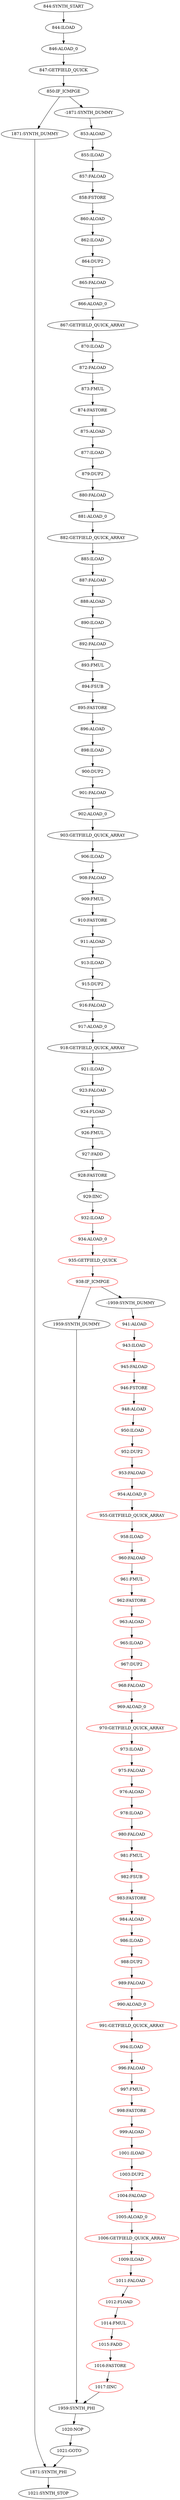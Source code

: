 digraph{
"844:SYNTH_START" -> "844:ILOAD";
"844:ILOAD" -> "846:ALOAD_0";
"846:ALOAD_0" -> "847:GETFIELD_QUICK";
"847:GETFIELD_QUICK" -> "850:IF_ICMPGE";
"850:IF_ICMPGE" -> "1871:SYNTH_DUMMY";
"850:IF_ICMPGE" -> "-1871:SYNTH_DUMMY";
"1871:SYNTH_DUMMY" -> "1871:SYNTH_PHI";
"-1871:SYNTH_DUMMY" -> "853:ALOAD";
"853:ALOAD" -> "855:ILOAD";
"855:ILOAD" -> "857:FALOAD";
"857:FALOAD" -> "858:FSTORE";
"858:FSTORE" -> "860:ALOAD";
"860:ALOAD" -> "862:ILOAD";
"862:ILOAD" -> "864:DUP2";
"864:DUP2" -> "865:FALOAD";
"865:FALOAD" -> "866:ALOAD_0";
"866:ALOAD_0" -> "867:GETFIELD_QUICK_ARRAY";
"867:GETFIELD_QUICK_ARRAY" -> "870:ILOAD";
"870:ILOAD" -> "872:FALOAD";
"872:FALOAD" -> "873:FMUL";
"873:FMUL" -> "874:FASTORE";
"874:FASTORE" -> "875:ALOAD";
"875:ALOAD" -> "877:ILOAD";
"877:ILOAD" -> "879:DUP2";
"879:DUP2" -> "880:FALOAD";
"880:FALOAD" -> "881:ALOAD_0";
"881:ALOAD_0" -> "882:GETFIELD_QUICK_ARRAY";
"882:GETFIELD_QUICK_ARRAY" -> "885:ILOAD";
"885:ILOAD" -> "887:FALOAD";
"887:FALOAD" -> "888:ALOAD";
"888:ALOAD" -> "890:ILOAD";
"890:ILOAD" -> "892:FALOAD";
"892:FALOAD" -> "893:FMUL";
"893:FMUL" -> "894:FSUB";
"894:FSUB" -> "895:FASTORE";
"895:FASTORE" -> "896:ALOAD";
"896:ALOAD" -> "898:ILOAD";
"898:ILOAD" -> "900:DUP2";
"900:DUP2" -> "901:FALOAD";
"901:FALOAD" -> "902:ALOAD_0";
"902:ALOAD_0" -> "903:GETFIELD_QUICK_ARRAY";
"903:GETFIELD_QUICK_ARRAY" -> "906:ILOAD";
"906:ILOAD" -> "908:FALOAD";
"908:FALOAD" -> "909:FMUL";
"909:FMUL" -> "910:FASTORE";
"910:FASTORE" -> "911:ALOAD";
"911:ALOAD" -> "913:ILOAD";
"913:ILOAD" -> "915:DUP2";
"915:DUP2" -> "916:FALOAD";
"916:FALOAD" -> "917:ALOAD_0";
"917:ALOAD_0" -> "918:GETFIELD_QUICK_ARRAY";
"918:GETFIELD_QUICK_ARRAY" -> "921:ILOAD";
"921:ILOAD" -> "923:FALOAD";
"923:FALOAD" -> "924:FLOAD";
"924:FLOAD" -> "926:FMUL";
"926:FMUL" -> "927:FADD";
"927:FADD" -> "928:FASTORE";
"928:FASTORE" -> "929:IINC";
"929:IINC" -> "932:ILOAD";
"932:ILOAD" [color = red];
"932:ILOAD" -> "934:ALOAD_0";
"934:ALOAD_0" [color = red];
"934:ALOAD_0" -> "935:GETFIELD_QUICK";
"935:GETFIELD_QUICK" [color = red];
"935:GETFIELD_QUICK" -> "938:IF_ICMPGE";
"938:IF_ICMPGE" [color = red];
"938:IF_ICMPGE" -> "1959:SYNTH_DUMMY";
"938:IF_ICMPGE" -> "-1959:SYNTH_DUMMY";
"1959:SYNTH_DUMMY" -> "1959:SYNTH_PHI";
"-1959:SYNTH_DUMMY" -> "941:ALOAD";
"941:ALOAD" [color = red];
"941:ALOAD" -> "943:ILOAD";
"1020:NOP" -> "1021:GOTO";
"1021:GOTO" -> "1871:SYNTH_PHI";
"943:ILOAD" [color = red];
"943:ILOAD" -> "945:FALOAD";
"945:FALOAD" [color = red];
"945:FALOAD" -> "946:FSTORE";
"946:FSTORE" [color = red];
"946:FSTORE" -> "948:ALOAD";
"948:ALOAD" [color = red];
"948:ALOAD" -> "950:ILOAD";
"950:ILOAD" [color = red];
"950:ILOAD" -> "952:DUP2";
"952:DUP2" [color = red];
"952:DUP2" -> "953:FALOAD";
"953:FALOAD" [color = red];
"953:FALOAD" -> "954:ALOAD_0";
"954:ALOAD_0" [color = red];
"954:ALOAD_0" -> "955:GETFIELD_QUICK_ARRAY";
"955:GETFIELD_QUICK_ARRAY" [color = red];
"955:GETFIELD_QUICK_ARRAY" -> "958:ILOAD";
"958:ILOAD" [color = red];
"958:ILOAD" -> "960:FALOAD";
"960:FALOAD" [color = red];
"960:FALOAD" -> "961:FMUL";
"961:FMUL" [color = red];
"961:FMUL" -> "962:FASTORE";
"962:FASTORE" [color = red];
"962:FASTORE" -> "963:ALOAD";
"963:ALOAD" [color = red];
"963:ALOAD" -> "965:ILOAD";
"965:ILOAD" [color = red];
"965:ILOAD" -> "967:DUP2";
"967:DUP2" [color = red];
"967:DUP2" -> "968:FALOAD";
"968:FALOAD" [color = red];
"968:FALOAD" -> "969:ALOAD_0";
"969:ALOAD_0" [color = red];
"969:ALOAD_0" -> "970:GETFIELD_QUICK_ARRAY";
"970:GETFIELD_QUICK_ARRAY" [color = red];
"970:GETFIELD_QUICK_ARRAY" -> "973:ILOAD";
"973:ILOAD" [color = red];
"973:ILOAD" -> "975:FALOAD";
"975:FALOAD" [color = red];
"975:FALOAD" -> "976:ALOAD";
"976:ALOAD" [color = red];
"976:ALOAD" -> "978:ILOAD";
"978:ILOAD" [color = red];
"978:ILOAD" -> "980:FALOAD";
"980:FALOAD" [color = red];
"980:FALOAD" -> "981:FMUL";
"981:FMUL" [color = red];
"981:FMUL" -> "982:FSUB";
"982:FSUB" [color = red];
"982:FSUB" -> "983:FASTORE";
"983:FASTORE" [color = red];
"983:FASTORE" -> "984:ALOAD";
"984:ALOAD" [color = red];
"984:ALOAD" -> "986:ILOAD";
"986:ILOAD" [color = red];
"986:ILOAD" -> "988:DUP2";
"988:DUP2" [color = red];
"988:DUP2" -> "989:FALOAD";
"989:FALOAD" [color = red];
"989:FALOAD" -> "990:ALOAD_0";
"990:ALOAD_0" [color = red];
"990:ALOAD_0" -> "991:GETFIELD_QUICK_ARRAY";
"991:GETFIELD_QUICK_ARRAY" [color = red];
"991:GETFIELD_QUICK_ARRAY" -> "994:ILOAD";
"994:ILOAD" [color = red];
"994:ILOAD" -> "996:FALOAD";
"996:FALOAD" [color = red];
"996:FALOAD" -> "997:FMUL";
"997:FMUL" [color = red];
"997:FMUL" -> "998:FASTORE";
"998:FASTORE" [color = red];
"998:FASTORE" -> "999:ALOAD";
"999:ALOAD" [color = red];
"999:ALOAD" -> "1001:ILOAD";
"1001:ILOAD" [color = red];
"1001:ILOAD" -> "1003:DUP2";
"1003:DUP2" [color = red];
"1003:DUP2" -> "1004:FALOAD";
"1004:FALOAD" [color = red];
"1004:FALOAD" -> "1005:ALOAD_0";
"1005:ALOAD_0" [color = red];
"1005:ALOAD_0" -> "1006:GETFIELD_QUICK_ARRAY";
"1006:GETFIELD_QUICK_ARRAY" [color = red];
"1006:GETFIELD_QUICK_ARRAY" -> "1009:ILOAD";
"1009:ILOAD" [color = red];
"1009:ILOAD" -> "1011:FALOAD";
"1011:FALOAD" [color = red];
"1011:FALOAD" -> "1012:FLOAD";
"1012:FLOAD" [color = red];
"1012:FLOAD" -> "1014:FMUL";
"1014:FMUL" [color = red];
"1014:FMUL" -> "1015:FADD";
"1015:FADD" [color = red];
"1015:FADD" -> "1016:FASTORE";
"1016:FASTORE" [color = red];
"1016:FASTORE" -> "1017:IINC";
"1017:IINC" [color = red];
"1017:IINC" -> "1959:SYNTH_PHI";
"1959:SYNTH_PHI" -> "1020:NOP";
"1871:SYNTH_PHI" -> "1021:SYNTH_STOP";
}